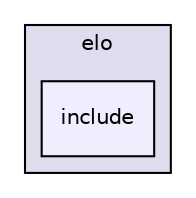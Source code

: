 digraph "modules/elo/include" {
  compound=true
  node [ fontsize="10", fontname="Helvetica"];
  edge [ labelfontsize="10", labelfontname="Helvetica"];
  subgraph clusterdir_682fca9ac7bc25ded526bf9fc4cfa05b {
    graph [ bgcolor="#ddddee", pencolor="black", label="elo" fontname="Helvetica", fontsize="10", URL="dir_682fca9ac7bc25ded526bf9fc4cfa05b.html"]
  dir_d96adfd1a1efbb9defb748dba2ab7462 [shape=box, label="include", style="filled", fillcolor="#eeeeff", pencolor="black", URL="dir_d96adfd1a1efbb9defb748dba2ab7462.html"];
  }
}
